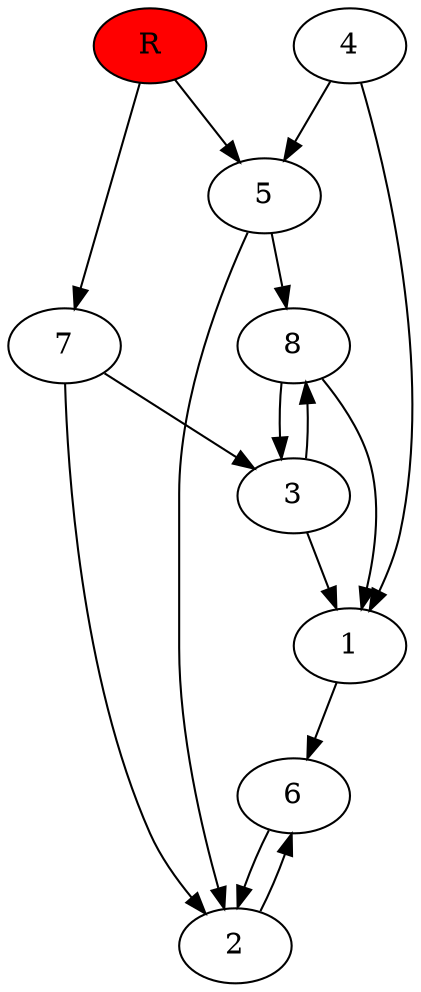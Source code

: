digraph prb8924 {
	1
	2
	3
	4
	5
	6
	7
	8
	R [fillcolor="#ff0000" style=filled]
	1 -> 6
	2 -> 6
	3 -> 1
	3 -> 8
	4 -> 1
	4 -> 5
	5 -> 2
	5 -> 8
	6 -> 2
	7 -> 2
	7 -> 3
	8 -> 1
	8 -> 3
	R -> 5
	R -> 7
}
